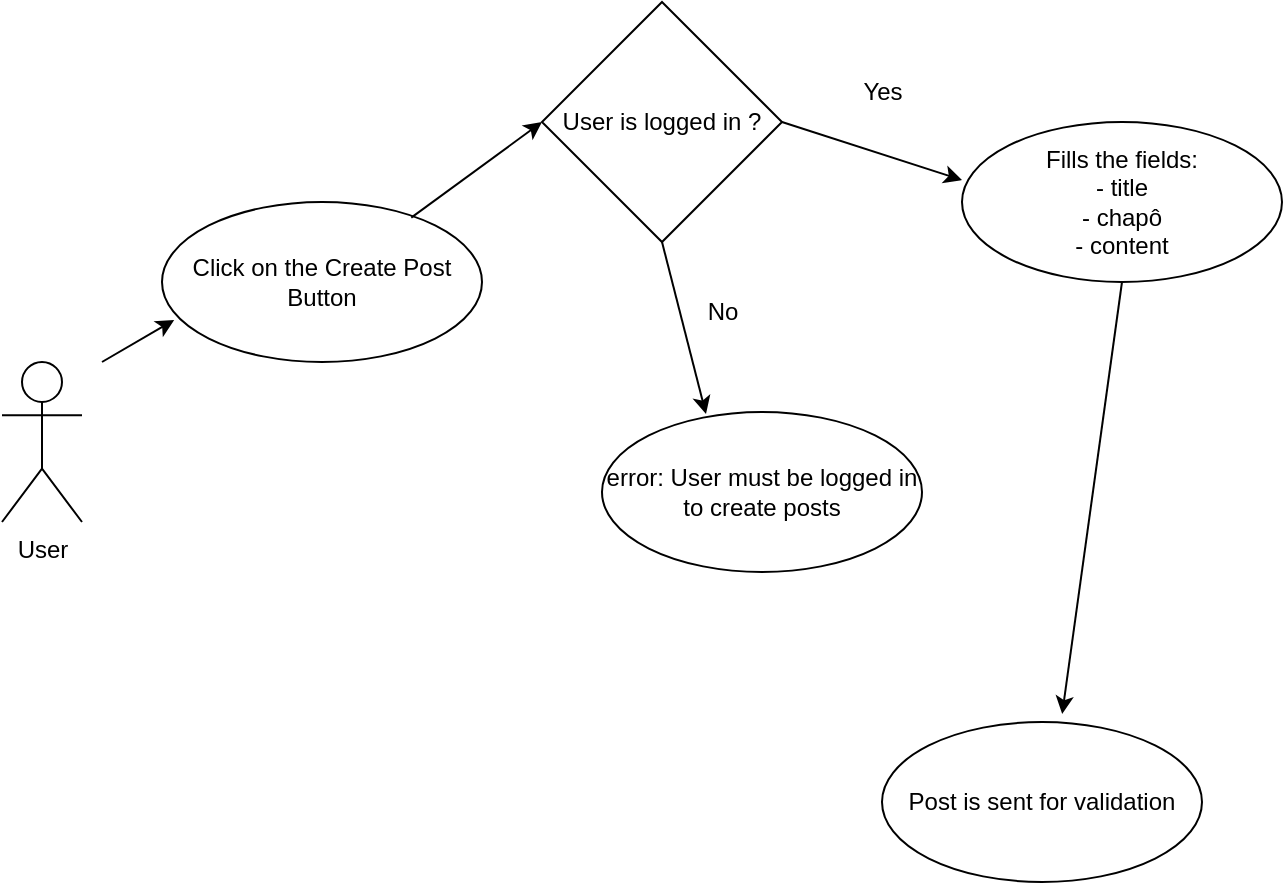 <mxfile version="20.4.0" type="device"><diagram id="AhA20uXCdIqopeKHl86Q" name="Page-1"><mxGraphModel dx="974" dy="503" grid="1" gridSize="10" guides="1" tooltips="1" connect="1" arrows="1" fold="1" page="1" pageScale="1" pageWidth="850" pageHeight="1100" math="0" shadow="0"><root><mxCell id="0"/><mxCell id="1" parent="0"/><mxCell id="5v1zRxvSDNw1_mjDPV5--2" value="&lt;div&gt;User&lt;/div&gt;" style="shape=umlActor;verticalLabelPosition=bottom;verticalAlign=top;html=1;outlineConnect=0;" parent="1" vertex="1"><mxGeometry x="40" y="200" width="40" height="80" as="geometry"/></mxCell><mxCell id="5v1zRxvSDNw1_mjDPV5--3" value="Click on the Create Post Button" style="ellipse;whiteSpace=wrap;html=1;" parent="1" vertex="1"><mxGeometry x="120" y="120" width="160" height="80" as="geometry"/></mxCell><mxCell id="5v1zRxvSDNw1_mjDPV5--5" value="Fills the fields:&lt;br&gt;&lt;div&gt;- title&lt;/div&gt;&lt;div&gt;- chapô&lt;/div&gt;&lt;div&gt;- content&lt;br&gt;&lt;/div&gt;" style="ellipse;whiteSpace=wrap;html=1;" parent="1" vertex="1"><mxGeometry x="520" y="80" width="160" height="80" as="geometry"/></mxCell><mxCell id="5v1zRxvSDNw1_mjDPV5--6" value="" style="endArrow=classic;html=1;rounded=0;entryX=0;entryY=0.5;entryDx=0;entryDy=0;exitX=0.779;exitY=0.098;exitDx=0;exitDy=0;exitPerimeter=0;" parent="1" source="5v1zRxvSDNw1_mjDPV5--3" target="5v1zRxvSDNw1_mjDPV5--29" edge="1"><mxGeometry width="50" height="50" relative="1" as="geometry"><mxPoint x="410" y="360" as="sourcePoint"/><mxPoint x="303.431" y="108.284" as="targetPoint"/></mxGeometry></mxCell><mxCell id="5v1zRxvSDNw1_mjDPV5--7" value="" style="endArrow=classic;html=1;rounded=0;entryX=0;entryY=0.363;entryDx=0;entryDy=0;exitX=1;exitY=0.5;exitDx=0;exitDy=0;entryPerimeter=0;" parent="1" source="5v1zRxvSDNw1_mjDPV5--29" target="5v1zRxvSDNw1_mjDPV5--5" edge="1"><mxGeometry width="50" height="50" relative="1" as="geometry"><mxPoint x="440.0" y="90" as="sourcePoint"/><mxPoint x="400" y="220" as="targetPoint"/></mxGeometry></mxCell><mxCell id="5v1zRxvSDNw1_mjDPV5--11" value="" style="endArrow=classic;html=1;rounded=0;entryX=0.563;entryY=-0.05;entryDx=0;entryDy=0;exitX=0.5;exitY=1;exitDx=0;exitDy=0;entryPerimeter=0;" parent="1" source="5v1zRxvSDNw1_mjDPV5--5" target="5v1zRxvSDNw1_mjDPV5--18" edge="1"><mxGeometry width="50" height="50" relative="1" as="geometry"><mxPoint x="560" y="210" as="sourcePoint"/><mxPoint x="560" y="375" as="targetPoint"/></mxGeometry></mxCell><mxCell id="5v1zRxvSDNw1_mjDPV5--18" value="Post is sent for validation" style="ellipse;whiteSpace=wrap;html=1;" parent="1" vertex="1"><mxGeometry x="480" y="380" width="160" height="80" as="geometry"/></mxCell><mxCell id="5v1zRxvSDNw1_mjDPV5--29" value="User is logged in ?" style="rhombus;whiteSpace=wrap;html=1;" parent="1" vertex="1"><mxGeometry x="310" y="20" width="120" height="120" as="geometry"/></mxCell><mxCell id="5v1zRxvSDNw1_mjDPV5--30" value="Yes" style="text;html=1;align=center;verticalAlign=middle;resizable=0;points=[];autosize=1;strokeColor=none;fillColor=none;" parent="1" vertex="1"><mxGeometry x="460" y="50" width="40" height="30" as="geometry"/></mxCell><mxCell id="5v1zRxvSDNw1_mjDPV5--31" value="error: User must be logged in to create posts" style="ellipse;whiteSpace=wrap;html=1;" parent="1" vertex="1"><mxGeometry x="340" y="225" width="160" height="80" as="geometry"/></mxCell><mxCell id="5v1zRxvSDNw1_mjDPV5--32" value="" style="endArrow=classic;html=1;rounded=0;exitX=0.5;exitY=1;exitDx=0;exitDy=0;entryX=0.325;entryY=0.013;entryDx=0;entryDy=0;entryPerimeter=0;" parent="1" source="5v1zRxvSDNw1_mjDPV5--29" target="5v1zRxvSDNw1_mjDPV5--31" edge="1"><mxGeometry width="50" height="50" relative="1" as="geometry"><mxPoint x="370.0" y="160" as="sourcePoint"/><mxPoint x="210" y="55" as="targetPoint"/></mxGeometry></mxCell><mxCell id="5v1zRxvSDNw1_mjDPV5--33" value="No" style="text;html=1;align=center;verticalAlign=middle;resizable=0;points=[];autosize=1;strokeColor=none;fillColor=none;" parent="1" vertex="1"><mxGeometry x="380" y="160" width="40" height="30" as="geometry"/></mxCell><mxCell id="5v1zRxvSDNw1_mjDPV5--34" value="" style="endArrow=classic;html=1;rounded=0;entryX=0.038;entryY=0.738;entryDx=0;entryDy=0;entryPerimeter=0;" parent="1" target="5v1zRxvSDNw1_mjDPV5--3" edge="1"><mxGeometry width="50" height="50" relative="1" as="geometry"><mxPoint x="90" y="200" as="sourcePoint"/><mxPoint x="175.36" y="216.08" as="targetPoint"/></mxGeometry></mxCell></root></mxGraphModel></diagram></mxfile>